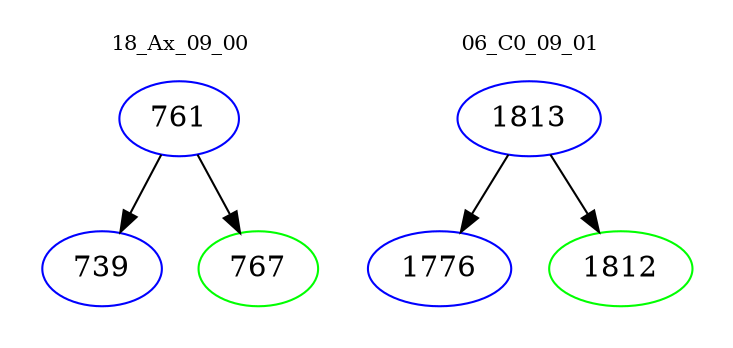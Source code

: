 digraph{
subgraph cluster_0 {
color = white
label = "18_Ax_09_00";
fontsize=10;
T0_761 [label="761", color="blue"]
T0_761 -> T0_739 [color="black"]
T0_739 [label="739", color="blue"]
T0_761 -> T0_767 [color="black"]
T0_767 [label="767", color="green"]
}
subgraph cluster_1 {
color = white
label = "06_C0_09_01";
fontsize=10;
T1_1813 [label="1813", color="blue"]
T1_1813 -> T1_1776 [color="black"]
T1_1776 [label="1776", color="blue"]
T1_1813 -> T1_1812 [color="black"]
T1_1812 [label="1812", color="green"]
}
}
